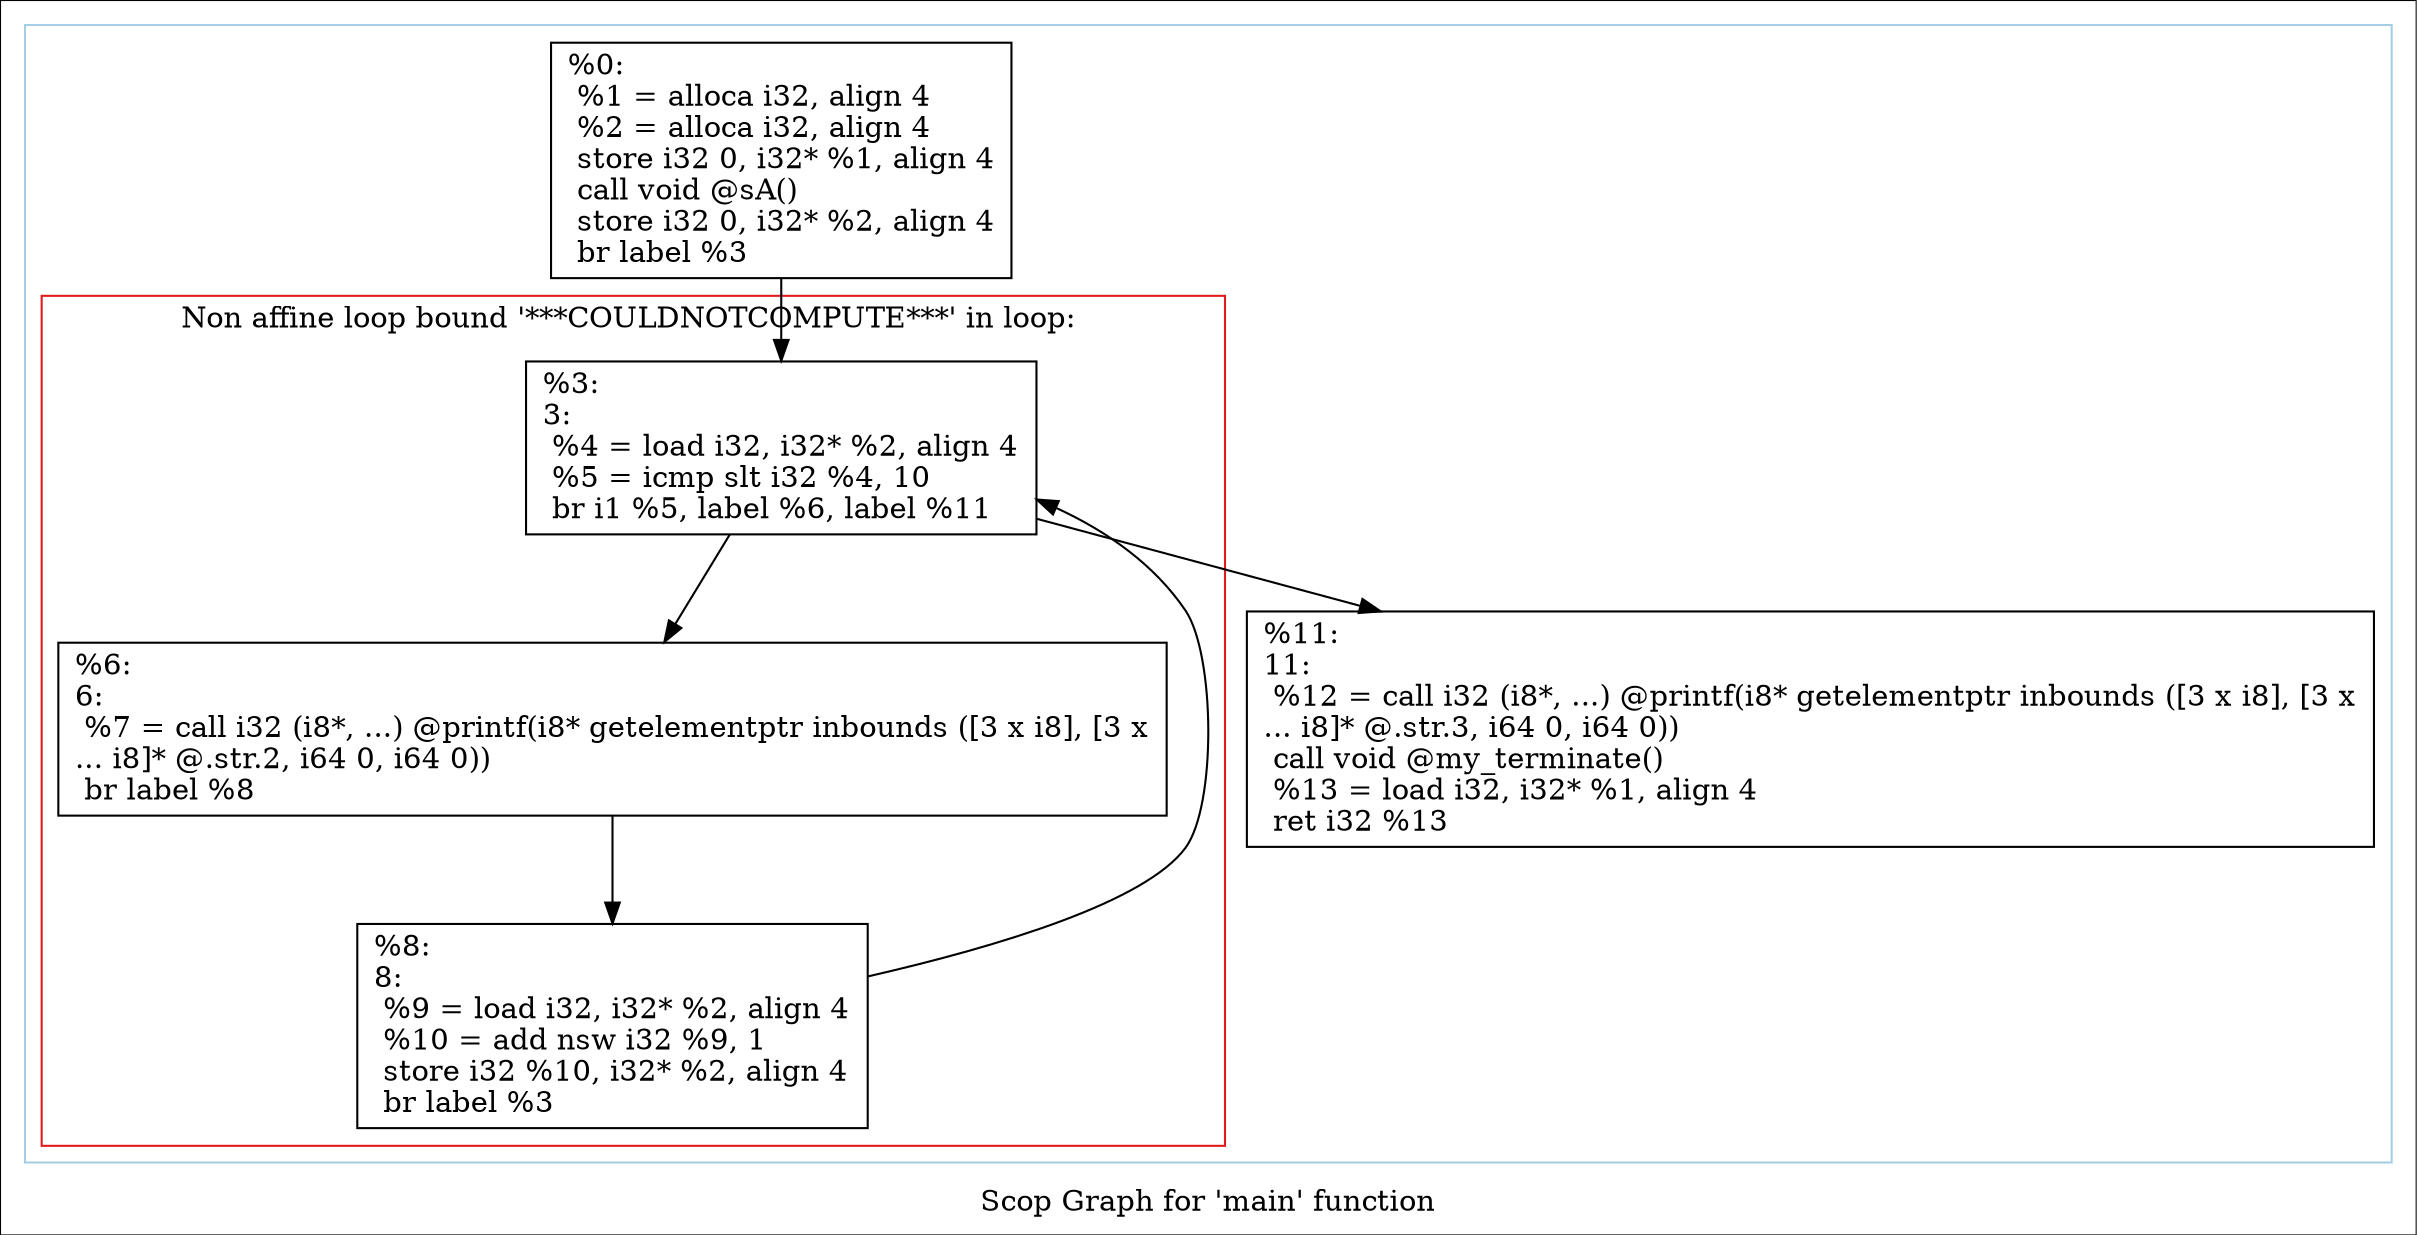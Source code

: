 digraph "Scop Graph for 'main' function" {
	label="Scop Graph for 'main' function";

	Node0x210ff40 [shape=record,label="{%0:\l  %1 = alloca i32, align 4\l  %2 = alloca i32, align 4\l  store i32 0, i32* %1, align 4\l  call void @sA()\l  store i32 0, i32* %2, align 4\l  br label %3\l}"];
	Node0x210ff40 -> Node0x210ff60;
	Node0x210ff60 [shape=record,label="{%3:\l3:                                                \l  %4 = load i32, i32* %2, align 4\l  %5 = icmp slt i32 %4, 10\l  br i1 %5, label %6, label %11\l}"];
	Node0x210ff60 -> Node0x21131f0;
	Node0x210ff60 -> Node0x2113250;
	Node0x21131f0 [shape=record,label="{%6:\l6:                                                \l  %7 = call i32 (i8*, ...) @printf(i8* getelementptr inbounds ([3 x i8], [3 x\l... i8]* @.str.2, i64 0, i64 0))\l  br label %8\l}"];
	Node0x21131f0 -> Node0x2113380;
	Node0x2113380 [shape=record,label="{%8:\l8:                                                \l  %9 = load i32, i32* %2, align 4\l  %10 = add nsw i32 %9, 1\l  store i32 %10, i32* %2, align 4\l  br label %3\l}"];
	Node0x2113380 -> Node0x210ff60[constraint=false];
	Node0x2113250 [shape=record,label="{%11:\l11:                                               \l  %12 = call i32 (i8*, ...) @printf(i8* getelementptr inbounds ([3 x i8], [3 x\l... i8]* @.str.3, i64 0, i64 0))\l  call void @my_terminate()\l  %13 = load i32, i32* %1, align 4\l  ret i32 %13\l}"];
	colorscheme = "paired12"
        subgraph cluster_0x20ad3e0 {
          label = "";
          style = solid;
          color = 1
          subgraph cluster_0x2101a30 {
            label = "Non affine loop bound '***COULDNOTCOMPUTE***' in loop: ";
            style = solid;
            color = 6
            Node0x210ff60;
            Node0x21131f0;
            Node0x2113380;
          }
          Node0x210ff40;
          Node0x2113250;
        }
}
